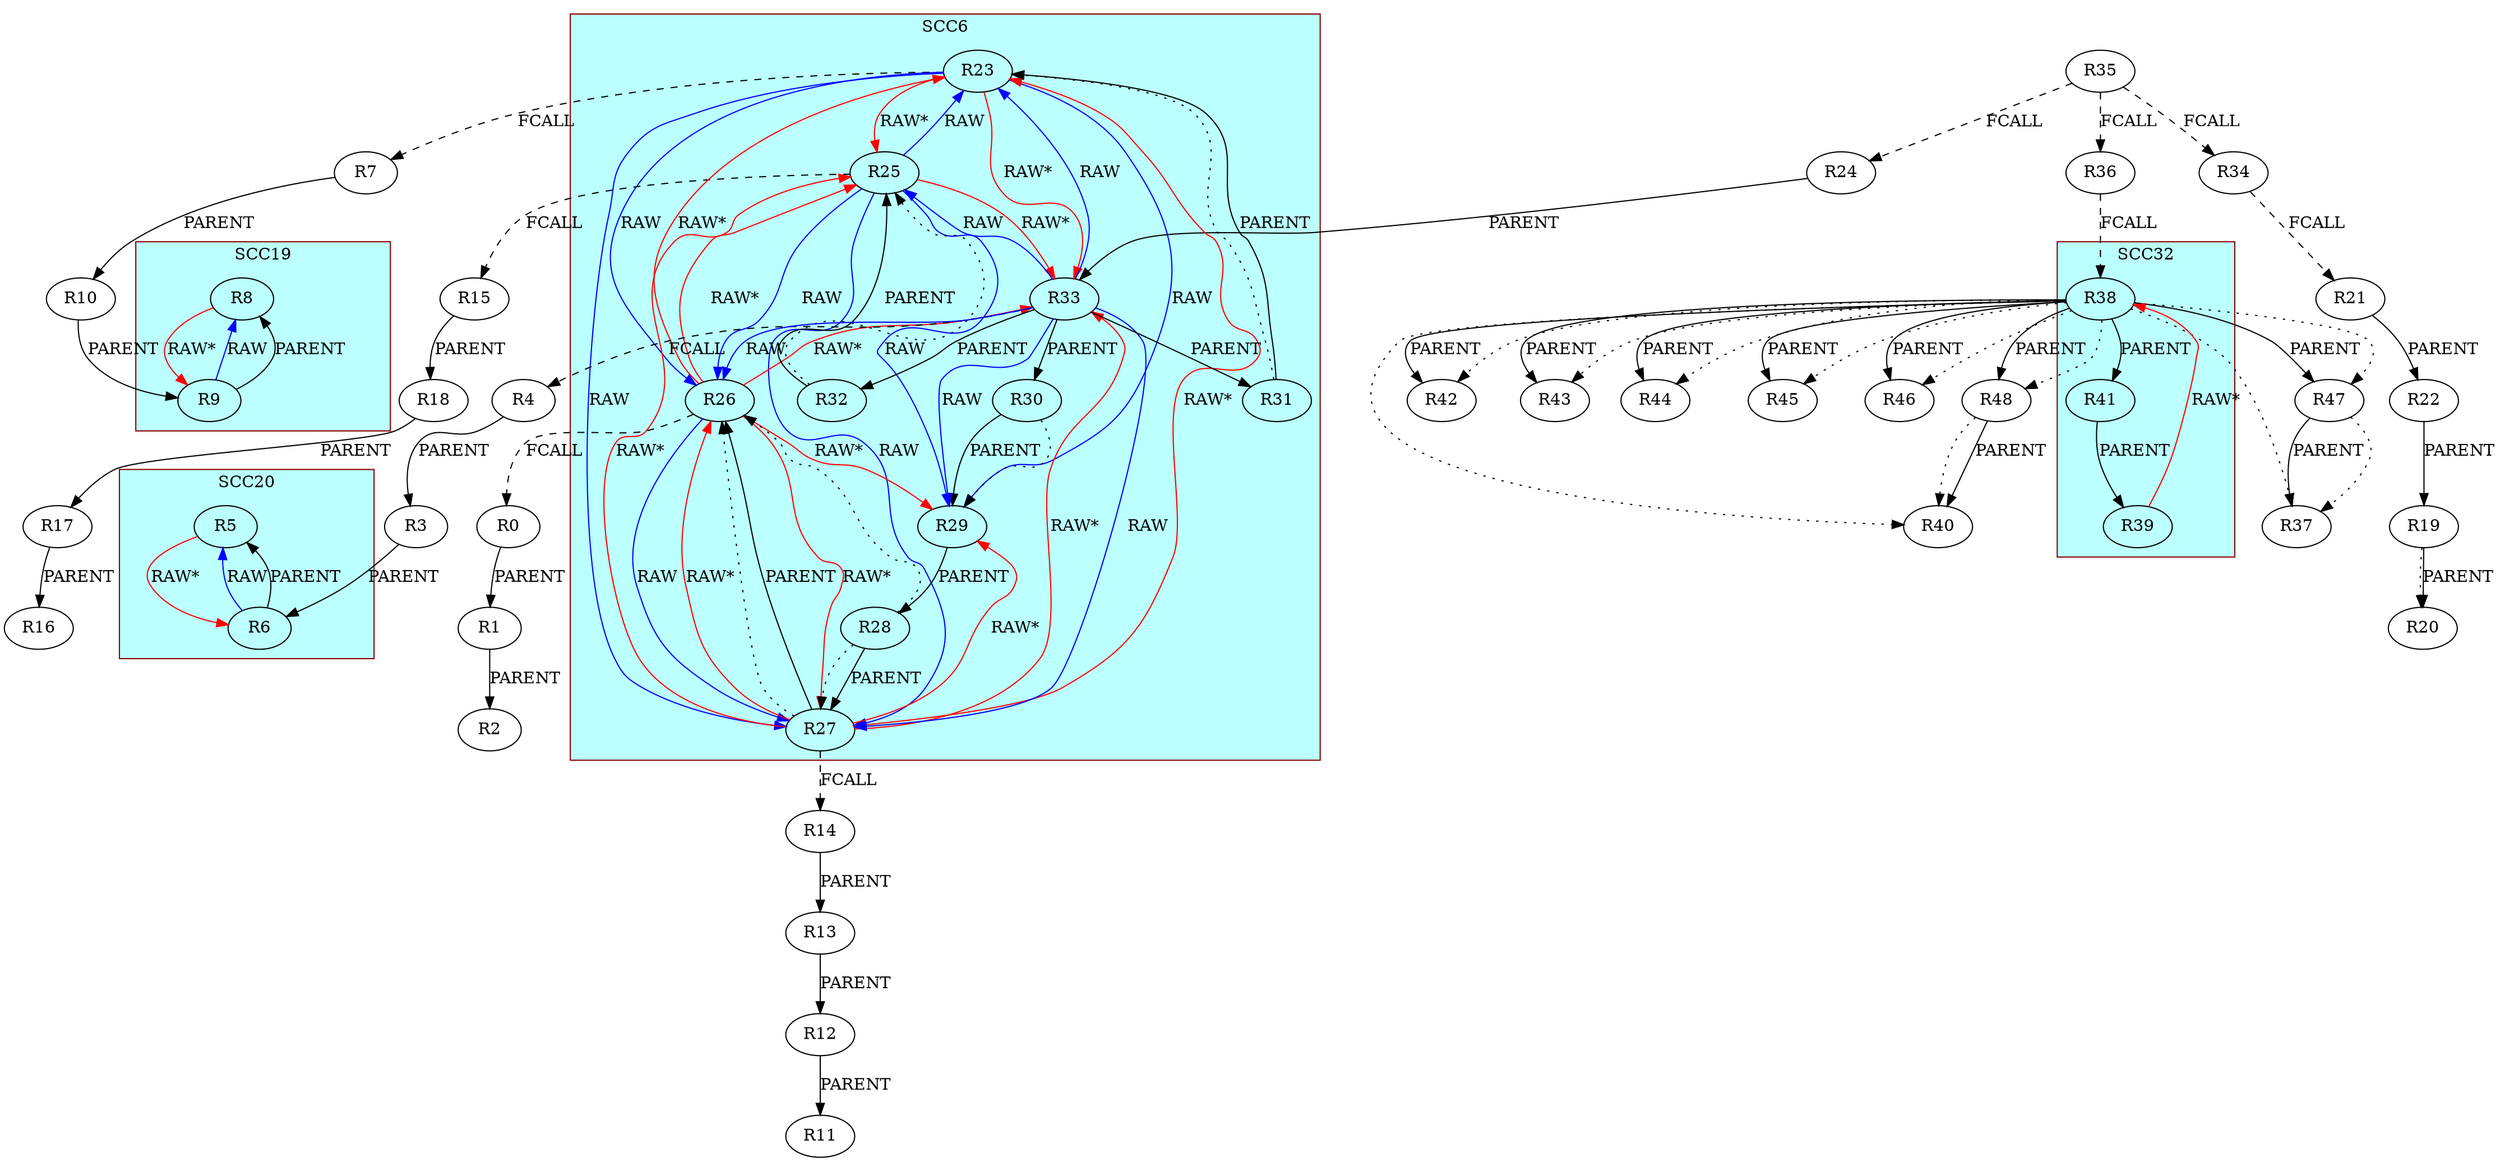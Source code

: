 digraph g {
	"0" [label="R0"];
	"1" [label="R1"];
	"2" [label="R2"];
	"3" [label="R3"];
	"4" [label="R4"];
	"5" [label="R5"];
	"6" [label="R6"];
	"7" [label="R7"];
	"8" [label="R8"];
	"9" [label="R9"];
	"10" [label="R10"];
	"11" [label="R11"];
	"12" [label="R12"];
	"13" [label="R13"];
	"14" [label="R14"];
	"15" [label="R15"];
	"16" [label="R16"];
	"17" [label="R17"];
	"18" [label="R18"];
	"19" [label="R19"];
	"20" [label="R20"];
	"21" [label="R21"];
	"22" [label="R22"];
	"23" [label="R23"];
	"24" [label="R24"];
	"25" [label="R25"];
	"26" [label="R26"];
	"27" [label="R27"];
	"28" [label="R28"];
	"29" [label="R29"];
	"30" [label="R30"];
	"31" [label="R31"];
	"32" [label="R32"];
	"33" [label="R33"];
	"34" [label="R34"];
	"35" [label="R35"];
	"36" [label="R36"];
	"37" [label="R37"];
	"38" [label="R38"];
	"39" [label="R39"];
	"40" [label="R40"];
	"41" [label="R41"];
	"42" [label="R42"];
	"43" [label="R43"];
	"44" [label="R44"];
	"45" [label="R45"];
	"46" [label="R46"];
	"47" [label="R47"];
	"48" [label="R48"];


	"0" -> "1" [label="PARENT" color="black" penwidth =1];

	"1" -> "2" [label="PARENT" color="black" penwidth =1];

	"5" -> "6" [label="RAW*" color="red" penwidth =1];

	"6" -> "5" [label="RAW" color="blue" penwidth =1];

	"4" -> "3" [label="PARENT" color="black" penwidth =1];

	"6" -> "5" [label="PARENT" color="black" penwidth =1];

	"3" -> "6" [label="PARENT" color="black" penwidth =1];

	"8" -> "9" [label="RAW*" color="red" penwidth =1];

	"9" -> "8" [label="RAW" color="blue" penwidth =1];

	"9" -> "8" [label="PARENT" color="black" penwidth =1];

	"10" -> "9" [label="PARENT" color="black" penwidth =1];

	"7" -> "10" [label="PARENT" color="black" penwidth =1];

	"12" -> "11" [label="PARENT" color="black" penwidth =1];

	"13" -> "12" [label="PARENT" color="black" penwidth =1];

	"14" -> "13" [label="PARENT" color="black" penwidth =1];

	"17" -> "16" [label="PARENT" color="black" penwidth =1];

	"18" -> "17" [label="PARENT" color="black" penwidth =1];

	"15" -> "18" [label="PARENT" color="black" penwidth =1];

	"19" -> "20" [style=dotted];

	"22" -> "19" [label="PARENT" color="black" penwidth =1];

	"19" -> "20" [label="PARENT" color="black" penwidth =1];

	"21" -> "22" [label="PARENT" color="black" penwidth =1];

	"33" -> "25" [label="RAW" color="blue" penwidth =1];

	"33" -> "23" [label="RAW" color="blue" penwidth =1];

	"33" -> "29" [label="RAW" color="blue" penwidth =1];

	"33" -> "27" [label="RAW" color="blue" penwidth =1];

	"33" -> "26" [label="RAW" color="blue" penwidth =1];

	"25" -> "33" [label="RAW*" color="red" penwidth =1];

	"23" -> "33" [label="RAW*" color="red" penwidth =1];

	"26" -> "33" [label="RAW*" color="red" penwidth =1];

	"27" -> "33" [label="RAW*" color="red" penwidth =1];

	"23" -> "25" [label="RAW*" color="red" penwidth =1];

	"26" -> "25" [label="RAW*" color="red" penwidth =1];

	"27" -> "25" [label="RAW*" color="red" penwidth =1];

	"25" -> "23" [label="RAW" color="blue" penwidth =1];

	"25" -> "29" [label="RAW" color="blue" penwidth =1];

	"25" -> "27" [label="RAW" color="blue" penwidth =1];

	"25" -> "26" [label="RAW" color="blue" penwidth =1];

	"26" -> "23" [label="RAW*" color="red" penwidth =1];

	"27" -> "23" [label="RAW*" color="red" penwidth =1];

	"23" -> "29" [label="RAW" color="blue" penwidth =1];

	"23" -> "27" [label="RAW" color="blue" penwidth =1];

	"23" -> "26" [label="RAW" color="blue" penwidth =1];

	"26" -> "29" [label="RAW*" color="red" penwidth =1];

	"27" -> "29" [label="RAW*" color="red" penwidth =1];

	"26" -> "27" [label="RAW*" color="red" penwidth =1];

	"27" -> "26" [label="RAW*" color="red" penwidth =1];

	"26" -> "27" [label="RAW" color="blue" penwidth =1];

	"32" -> "25" [style=dotted];

	"31" -> "23" [style=dotted];

	"30" -> "29" [style=dotted];

	"28" -> "27" [style=dotted];

	"28" -> "26" [style=dotted];

	"27" -> "26" [style=dotted];

	"31" -> "23" [label="PARENT" color="black" penwidth =1];

	"32" -> "25" [label="PARENT" color="black" penwidth =1];

	"27" -> "26" [label="PARENT" color="black" penwidth =1];

	"28" -> "27" [label="PARENT" color="black" penwidth =1];

	"29" -> "28" [label="PARENT" color="black" penwidth =1];

	"30" -> "29" [label="PARENT" color="black" penwidth =1];

	"33" -> "30" [label="PARENT" color="black" penwidth =1];

	"33" -> "31" [label="PARENT" color="black" penwidth =1];

	"33" -> "32" [label="PARENT" color="black" penwidth =1];

	"24" -> "33" [label="PARENT" color="black" penwidth =1];

	"39" -> "38" [label="RAW*" color="red" penwidth =1];

	"38" -> "48" [style=dotted];

	"38" -> "40" [style=dotted];

	"38" -> "47" [style=dotted];

	"38" -> "37" [style=dotted];

	"38" -> "46" [style=dotted];

	"38" -> "45" [style=dotted];

	"38" -> "44" [style=dotted];

	"38" -> "43" [style=dotted];

	"38" -> "42" [style=dotted];

	"48" -> "40" [style=dotted];

	"47" -> "37" [style=dotted];

	"47" -> "37" [label="PARENT" color="black" penwidth =1];

	"41" -> "39" [label="PARENT" color="black" penwidth =1];

	"48" -> "40" [label="PARENT" color="black" penwidth =1];

	"38" -> "41" [label="PARENT" color="black" penwidth =1];

	"38" -> "42" [label="PARENT" color="black" penwidth =1];

	"38" -> "43" [label="PARENT" color="black" penwidth =1];

	"38" -> "44" [label="PARENT" color="black" penwidth =1];

	"38" -> "45" [label="PARENT" color="black" penwidth =1];

	"38" -> "46" [label="PARENT" color="black" penwidth =1];

	"38" -> "47" [label="PARENT" color="black" penwidth =1];

	"38" -> "48" [label="PARENT" color="black" penwidth =1];

	"33" -> "4" [label="FCALL" style=dashed color="black"];

	"25" -> "15" [label="FCALL" style=dashed color="black"];

	"23" -> "7" [label="FCALL" style=dashed color="black"];

	"26" -> "0" [label="FCALL" style=dashed color="black"];

	"27" -> "14" [label="FCALL" style=dashed color="black"];

	"34" -> "21" [label="FCALL" style=dashed color="black"];

	"35" -> "36" [label="FCALL" style=dashed color="black"];

	"35" -> "24" [label="FCALL" style=dashed color="black"];

	"35" -> "34" [label="FCALL" style=dashed color="black"];

	"36" -> "38" [label="FCALL" style=dashed color="black"];

subgraph cluster_1 {
 color=red4; label=SCC2; fillcolor=paleturquoise1; style=filled;

} subgraph cluster_2 {
 color=red4; label=SCC3; fillcolor=paleturquoise1; style=filled;

} subgraph cluster_3 {
 color=red4; label=SCC4; fillcolor=paleturquoise1; style=filled;

} subgraph cluster_4 {
 color=red4; label=SCC5; fillcolor=paleturquoise1; style=filled;

} subgraph cluster_5 {
 color=red4; label=SCC6; fillcolor=paleturquoise1; style=filled;
23,33,25,29,26,27,30,31,32,28;
} subgraph cluster_6 {
 color=red4; label=SCC7; fillcolor=paleturquoise1; style=filled;

} subgraph cluster_7 {
 color=red4; label=SCC8; fillcolor=paleturquoise1; style=filled;

} subgraph cluster_8 {
 color=red4; label=SCC9; fillcolor=paleturquoise1; style=filled;

} subgraph cluster_9 {
 color=red4; label=SCC10; fillcolor=paleturquoise1; style=filled;

} subgraph cluster_10 {
 color=red4; label=SCC11; fillcolor=paleturquoise1; style=filled;

} subgraph cluster_11 {
 color=red4; label=SCC12; fillcolor=paleturquoise1; style=filled;

} subgraph cluster_12 {
 color=red4; label=SCC13; fillcolor=paleturquoise1; style=filled;

} subgraph cluster_13 {
 color=red4; label=SCC14; fillcolor=paleturquoise1; style=filled;

} subgraph cluster_14 {
 color=red4; label=SCC15; fillcolor=paleturquoise1; style=filled;

} subgraph cluster_15 {
 color=red4; label=SCC16; fillcolor=paleturquoise1; style=filled;

} subgraph cluster_16 {
 color=red4; label=SCC17; fillcolor=paleturquoise1; style=filled;

} subgraph cluster_17 {
 color=red4; label=SCC18; fillcolor=paleturquoise1; style=filled;

} subgraph cluster_18 {
 color=red4; label=SCC19; fillcolor=paleturquoise1; style=filled;
9,8;
} subgraph cluster_19 {
 color=red4; label=SCC20; fillcolor=paleturquoise1; style=filled;
6,5;
} subgraph cluster_20 {
 color=red4; label=SCC21; fillcolor=paleturquoise1; style=filled;

} subgraph cluster_21 {
 color=red4; label=SCC22; fillcolor=paleturquoise1; style=filled;

} subgraph cluster_22 {
 color=red4; label=SCC23; fillcolor=paleturquoise1; style=filled;

} subgraph cluster_23 {
 color=red4; label=SCC24; fillcolor=paleturquoise1; style=filled;

} subgraph cluster_24 {
 color=red4; label=SCC25; fillcolor=paleturquoise1; style=filled;

} subgraph cluster_25 {
 color=red4; label=SCC26; fillcolor=paleturquoise1; style=filled;

} subgraph cluster_26 {
 color=red4; label=SCC27; fillcolor=paleturquoise1; style=filled;

} subgraph cluster_27 {
 color=red4; label=SCC28; fillcolor=paleturquoise1; style=filled;

} subgraph cluster_28 {
 color=red4; label=SCC29; fillcolor=paleturquoise1; style=filled;

} subgraph cluster_29 {
 color=red4; label=SCC30; fillcolor=paleturquoise1; style=filled;

} subgraph cluster_30 {
 color=red4; label=SCC31; fillcolor=paleturquoise1; style=filled;

} subgraph cluster_31 {
 color=red4; label=SCC32; fillcolor=paleturquoise1; style=filled;
41,39,38;
} subgraph cluster_32 {
 color=red4; label=SCC33; fillcolor=paleturquoise1; style=filled;

} subgraph cluster_33 {
 color=red4; label=SCC34; fillcolor=paleturquoise1; style=filled;

} subgraph cluster_34 {
 color=red4; label=SCC35; fillcolor=paleturquoise1; style=filled;

} subgraph cluster_35 {
 color=red4; label=SCC36; fillcolor=paleturquoise1; style=filled;

} subgraph cluster_36 {
 color=red4; label=SCC37; fillcolor=paleturquoise1; style=filled;

} }